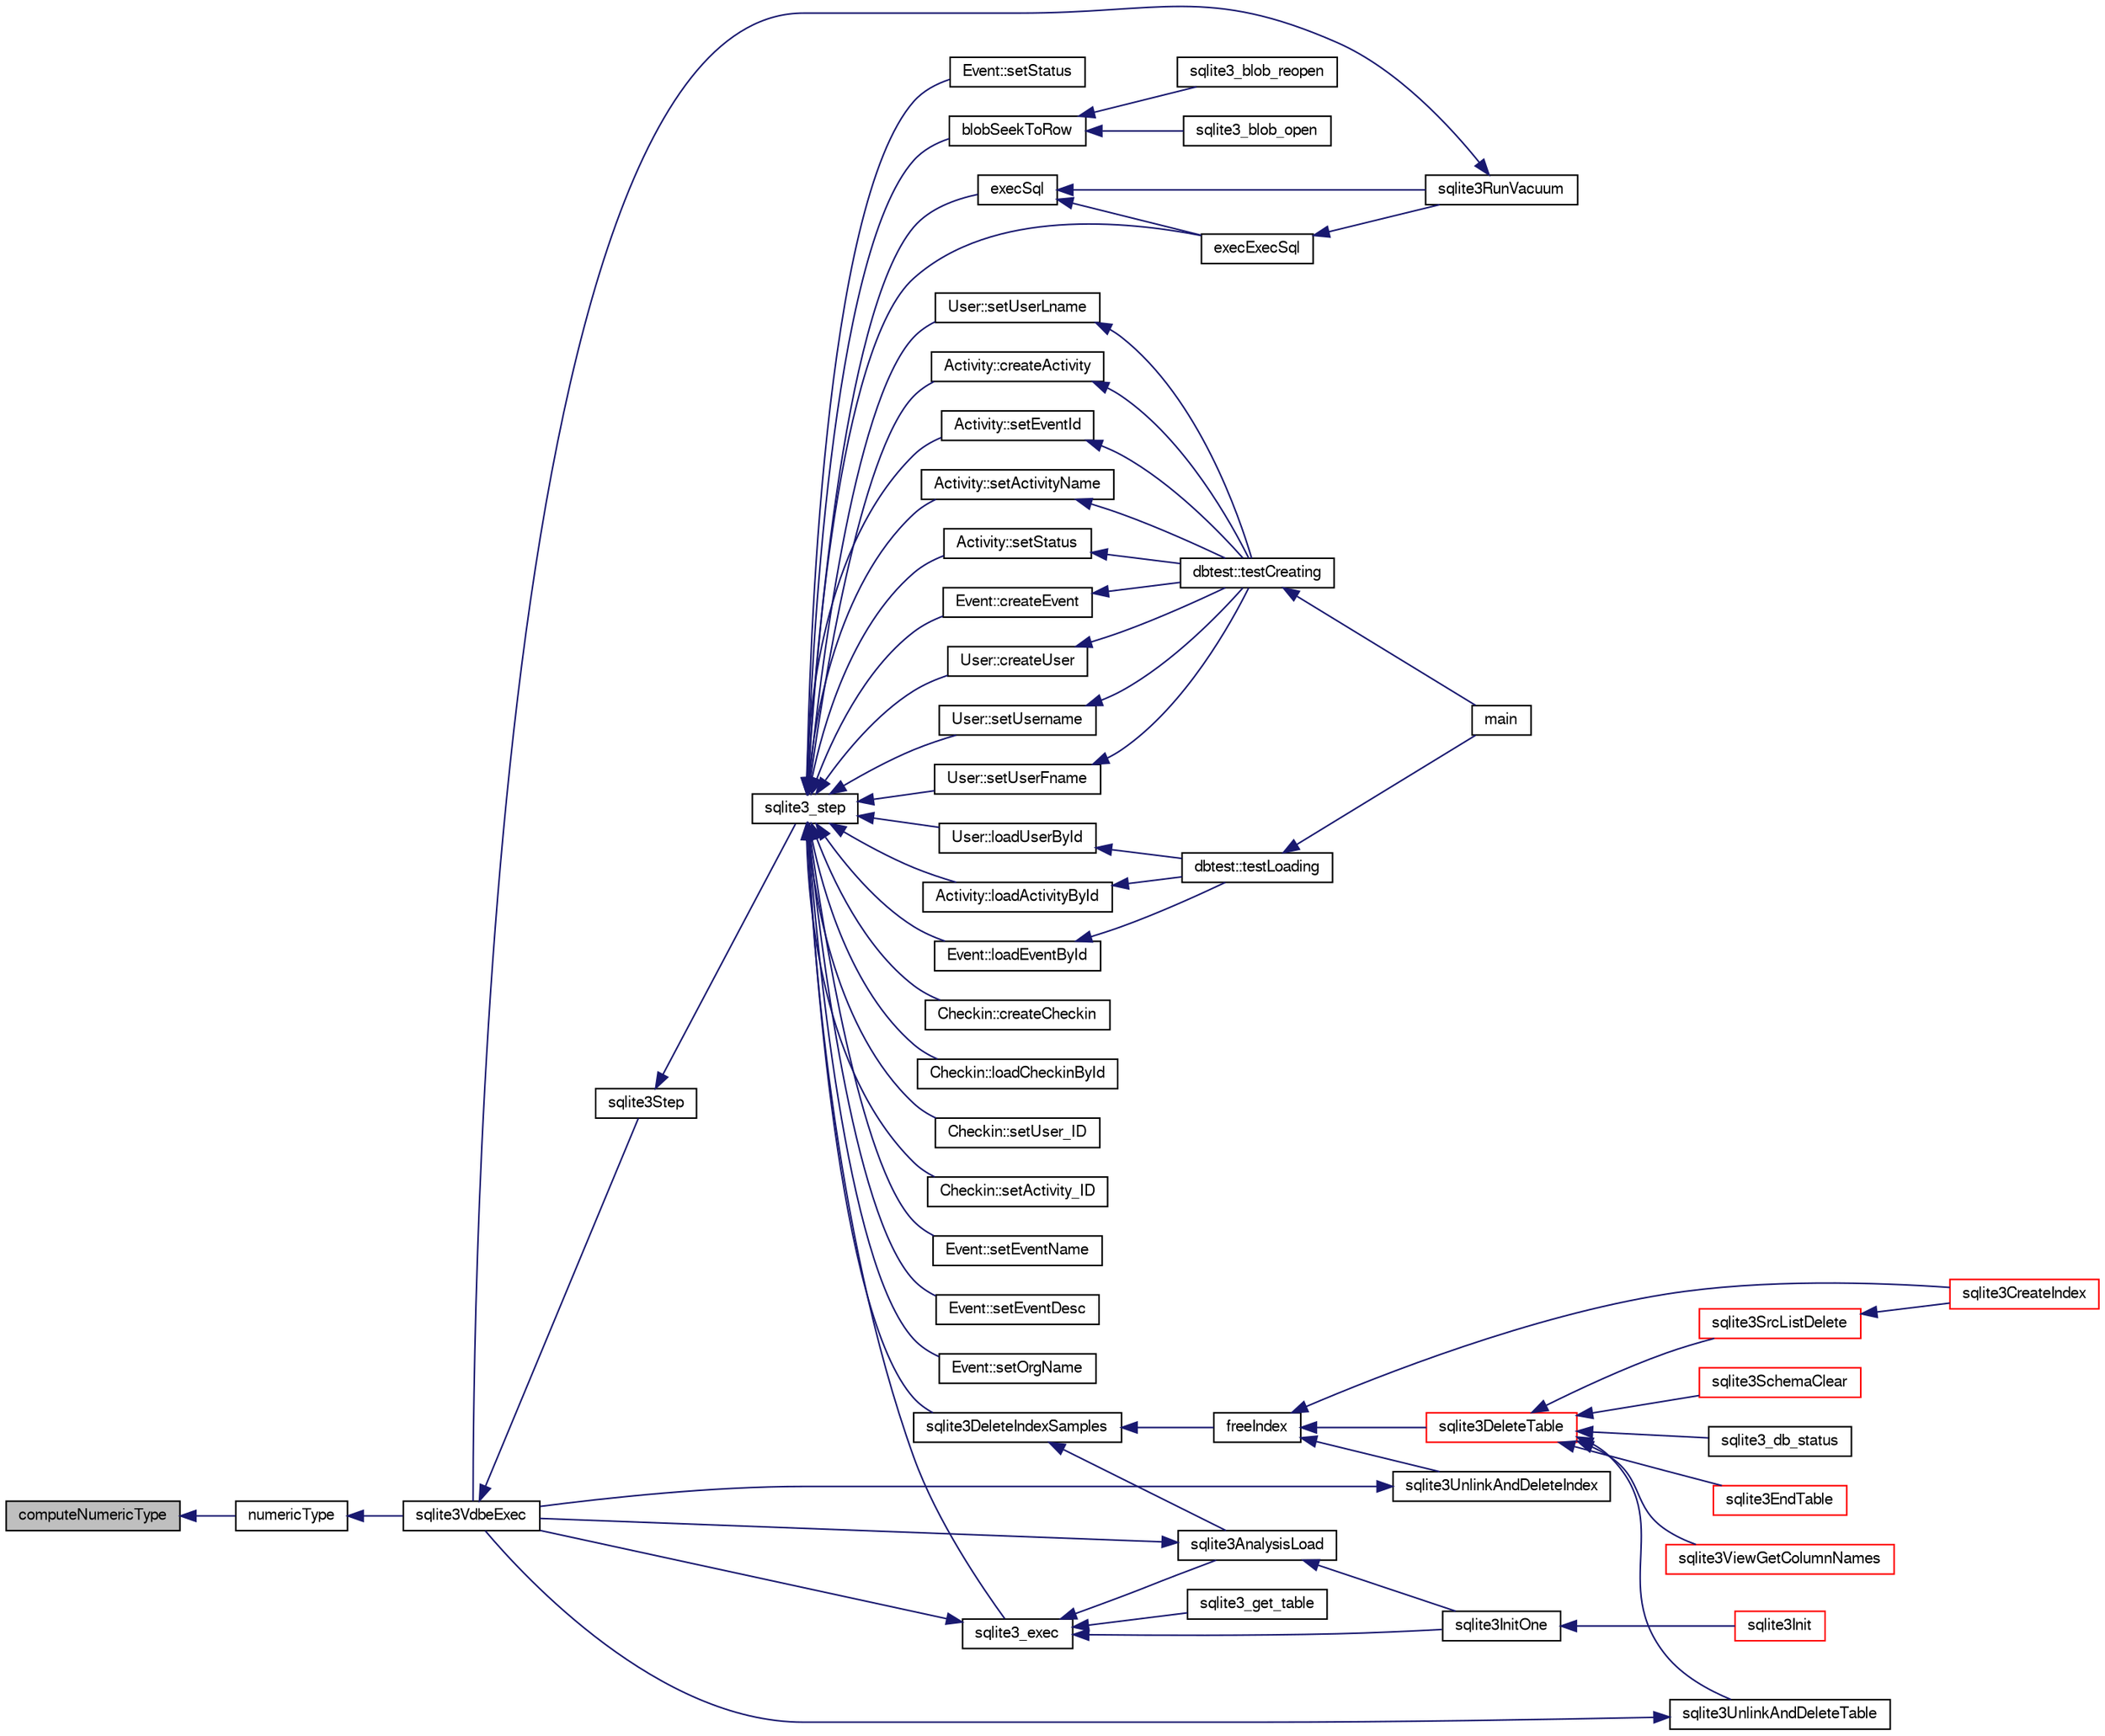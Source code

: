 digraph "computeNumericType"
{
  edge [fontname="FreeSans",fontsize="10",labelfontname="FreeSans",labelfontsize="10"];
  node [fontname="FreeSans",fontsize="10",shape=record];
  rankdir="LR";
  Node66563 [label="computeNumericType",height=0.2,width=0.4,color="black", fillcolor="grey75", style="filled", fontcolor="black"];
  Node66563 -> Node66564 [dir="back",color="midnightblue",fontsize="10",style="solid",fontname="FreeSans"];
  Node66564 [label="numericType",height=0.2,width=0.4,color="black", fillcolor="white", style="filled",URL="$sqlite3_8c.html#a46b5ef2f9ddcd83e0c8ae42dcffe8052"];
  Node66564 -> Node66565 [dir="back",color="midnightblue",fontsize="10",style="solid",fontname="FreeSans"];
  Node66565 [label="sqlite3VdbeExec",height=0.2,width=0.4,color="black", fillcolor="white", style="filled",URL="$sqlite3_8c.html#a8ce40a614bdc56719c4d642b1e4dfb21"];
  Node66565 -> Node66566 [dir="back",color="midnightblue",fontsize="10",style="solid",fontname="FreeSans"];
  Node66566 [label="sqlite3Step",height=0.2,width=0.4,color="black", fillcolor="white", style="filled",URL="$sqlite3_8c.html#a3f2872e873e2758a4beedad1d5113554"];
  Node66566 -> Node66567 [dir="back",color="midnightblue",fontsize="10",style="solid",fontname="FreeSans"];
  Node66567 [label="sqlite3_step",height=0.2,width=0.4,color="black", fillcolor="white", style="filled",URL="$sqlite3_8h.html#ac1e491ce36b7471eb28387f7d3c74334"];
  Node66567 -> Node66568 [dir="back",color="midnightblue",fontsize="10",style="solid",fontname="FreeSans"];
  Node66568 [label="Activity::createActivity",height=0.2,width=0.4,color="black", fillcolor="white", style="filled",URL="$classActivity.html#a813cc5e52c14ab49b39014c134e3425b"];
  Node66568 -> Node66569 [dir="back",color="midnightblue",fontsize="10",style="solid",fontname="FreeSans"];
  Node66569 [label="dbtest::testCreating",height=0.2,width=0.4,color="black", fillcolor="white", style="filled",URL="$classdbtest.html#a8193e88a7df657069c8a6bd09c8243b7"];
  Node66569 -> Node66570 [dir="back",color="midnightblue",fontsize="10",style="solid",fontname="FreeSans"];
  Node66570 [label="main",height=0.2,width=0.4,color="black", fillcolor="white", style="filled",URL="$test_8cpp.html#ae66f6b31b5ad750f1fe042a706a4e3d4"];
  Node66567 -> Node66571 [dir="back",color="midnightblue",fontsize="10",style="solid",fontname="FreeSans"];
  Node66571 [label="Activity::loadActivityById",height=0.2,width=0.4,color="black", fillcolor="white", style="filled",URL="$classActivity.html#abe4ffb4f08a47212ebf9013259d9e7fd"];
  Node66571 -> Node66572 [dir="back",color="midnightblue",fontsize="10",style="solid",fontname="FreeSans"];
  Node66572 [label="dbtest::testLoading",height=0.2,width=0.4,color="black", fillcolor="white", style="filled",URL="$classdbtest.html#a6f98d82a2c8e2b9040848763504ddae1"];
  Node66572 -> Node66570 [dir="back",color="midnightblue",fontsize="10",style="solid",fontname="FreeSans"];
  Node66567 -> Node66573 [dir="back",color="midnightblue",fontsize="10",style="solid",fontname="FreeSans"];
  Node66573 [label="Activity::setEventId",height=0.2,width=0.4,color="black", fillcolor="white", style="filled",URL="$classActivity.html#adb1d0fd0d08f473e068f0a4086bfa9ca"];
  Node66573 -> Node66569 [dir="back",color="midnightblue",fontsize="10",style="solid",fontname="FreeSans"];
  Node66567 -> Node66574 [dir="back",color="midnightblue",fontsize="10",style="solid",fontname="FreeSans"];
  Node66574 [label="Activity::setActivityName",height=0.2,width=0.4,color="black", fillcolor="white", style="filled",URL="$classActivity.html#a62dc3737b33915a36086f9dd26d16a81"];
  Node66574 -> Node66569 [dir="back",color="midnightblue",fontsize="10",style="solid",fontname="FreeSans"];
  Node66567 -> Node66575 [dir="back",color="midnightblue",fontsize="10",style="solid",fontname="FreeSans"];
  Node66575 [label="Activity::setStatus",height=0.2,width=0.4,color="black", fillcolor="white", style="filled",URL="$classActivity.html#af618135a7738f4d2a7ee147a8ef912ea"];
  Node66575 -> Node66569 [dir="back",color="midnightblue",fontsize="10",style="solid",fontname="FreeSans"];
  Node66567 -> Node66576 [dir="back",color="midnightblue",fontsize="10",style="solid",fontname="FreeSans"];
  Node66576 [label="Checkin::createCheckin",height=0.2,width=0.4,color="black", fillcolor="white", style="filled",URL="$classCheckin.html#a4e40acdf7fff0e607f6de4f24f3a163c"];
  Node66567 -> Node66577 [dir="back",color="midnightblue",fontsize="10",style="solid",fontname="FreeSans"];
  Node66577 [label="Checkin::loadCheckinById",height=0.2,width=0.4,color="black", fillcolor="white", style="filled",URL="$classCheckin.html#a3461f70ea6c68475225f2a07f78a21e0"];
  Node66567 -> Node66578 [dir="back",color="midnightblue",fontsize="10",style="solid",fontname="FreeSans"];
  Node66578 [label="Checkin::setUser_ID",height=0.2,width=0.4,color="black", fillcolor="white", style="filled",URL="$classCheckin.html#a76ab640f4f912876dbebf183db5359c6"];
  Node66567 -> Node66579 [dir="back",color="midnightblue",fontsize="10",style="solid",fontname="FreeSans"];
  Node66579 [label="Checkin::setActivity_ID",height=0.2,width=0.4,color="black", fillcolor="white", style="filled",URL="$classCheckin.html#ab2ff3ec2604ec73a42af25874a00b232"];
  Node66567 -> Node66580 [dir="back",color="midnightblue",fontsize="10",style="solid",fontname="FreeSans"];
  Node66580 [label="Event::createEvent",height=0.2,width=0.4,color="black", fillcolor="white", style="filled",URL="$classEvent.html#a77adb9f4a46ffb32c2d931f0691f5903"];
  Node66580 -> Node66569 [dir="back",color="midnightblue",fontsize="10",style="solid",fontname="FreeSans"];
  Node66567 -> Node66581 [dir="back",color="midnightblue",fontsize="10",style="solid",fontname="FreeSans"];
  Node66581 [label="Event::loadEventById",height=0.2,width=0.4,color="black", fillcolor="white", style="filled",URL="$classEvent.html#afa66cea33f722dbeecb69cc98fdea055"];
  Node66581 -> Node66572 [dir="back",color="midnightblue",fontsize="10",style="solid",fontname="FreeSans"];
  Node66567 -> Node66582 [dir="back",color="midnightblue",fontsize="10",style="solid",fontname="FreeSans"];
  Node66582 [label="Event::setEventName",height=0.2,width=0.4,color="black", fillcolor="white", style="filled",URL="$classEvent.html#a10596b6ca077df05184e30d62b08729d"];
  Node66567 -> Node66583 [dir="back",color="midnightblue",fontsize="10",style="solid",fontname="FreeSans"];
  Node66583 [label="Event::setEventDesc",height=0.2,width=0.4,color="black", fillcolor="white", style="filled",URL="$classEvent.html#ae36b8377dcae792f1c5c4726024c981b"];
  Node66567 -> Node66584 [dir="back",color="midnightblue",fontsize="10",style="solid",fontname="FreeSans"];
  Node66584 [label="Event::setOrgName",height=0.2,width=0.4,color="black", fillcolor="white", style="filled",URL="$classEvent.html#a19aac0f776bd764563a54977656cf680"];
  Node66567 -> Node66585 [dir="back",color="midnightblue",fontsize="10",style="solid",fontname="FreeSans"];
  Node66585 [label="Event::setStatus",height=0.2,width=0.4,color="black", fillcolor="white", style="filled",URL="$classEvent.html#ab0a6b9285af0f4172eb841e2b80f8972"];
  Node66567 -> Node66586 [dir="back",color="midnightblue",fontsize="10",style="solid",fontname="FreeSans"];
  Node66586 [label="blobSeekToRow",height=0.2,width=0.4,color="black", fillcolor="white", style="filled",URL="$sqlite3_8c.html#afff57e13332b98c8a44a7cebe38962ab"];
  Node66586 -> Node66587 [dir="back",color="midnightblue",fontsize="10",style="solid",fontname="FreeSans"];
  Node66587 [label="sqlite3_blob_open",height=0.2,width=0.4,color="black", fillcolor="white", style="filled",URL="$sqlite3_8h.html#adb8ad839a5bdd62a43785132bc7dd518"];
  Node66586 -> Node66588 [dir="back",color="midnightblue",fontsize="10",style="solid",fontname="FreeSans"];
  Node66588 [label="sqlite3_blob_reopen",height=0.2,width=0.4,color="black", fillcolor="white", style="filled",URL="$sqlite3_8h.html#abc77c24fdc0150138490359a94360f7e"];
  Node66567 -> Node66589 [dir="back",color="midnightblue",fontsize="10",style="solid",fontname="FreeSans"];
  Node66589 [label="sqlite3DeleteIndexSamples",height=0.2,width=0.4,color="black", fillcolor="white", style="filled",URL="$sqlite3_8c.html#aaeda0302fbf61397ec009f65bed047ef"];
  Node66589 -> Node66590 [dir="back",color="midnightblue",fontsize="10",style="solid",fontname="FreeSans"];
  Node66590 [label="sqlite3AnalysisLoad",height=0.2,width=0.4,color="black", fillcolor="white", style="filled",URL="$sqlite3_8c.html#a48a2301c27e1d3d68708b9b8761b5a01"];
  Node66590 -> Node66565 [dir="back",color="midnightblue",fontsize="10",style="solid",fontname="FreeSans"];
  Node66590 -> Node66591 [dir="back",color="midnightblue",fontsize="10",style="solid",fontname="FreeSans"];
  Node66591 [label="sqlite3InitOne",height=0.2,width=0.4,color="black", fillcolor="white", style="filled",URL="$sqlite3_8c.html#ac4318b25df65269906b0379251fe9b85"];
  Node66591 -> Node66592 [dir="back",color="midnightblue",fontsize="10",style="solid",fontname="FreeSans"];
  Node66592 [label="sqlite3Init",height=0.2,width=0.4,color="red", fillcolor="white", style="filled",URL="$sqlite3_8c.html#aed74e3dc765631a833f522f425ff5a48"];
  Node66589 -> Node66692 [dir="back",color="midnightblue",fontsize="10",style="solid",fontname="FreeSans"];
  Node66692 [label="freeIndex",height=0.2,width=0.4,color="black", fillcolor="white", style="filled",URL="$sqlite3_8c.html#a00907c99c18d5bcb9d0b38c077146c31"];
  Node66692 -> Node66693 [dir="back",color="midnightblue",fontsize="10",style="solid",fontname="FreeSans"];
  Node66693 [label="sqlite3UnlinkAndDeleteIndex",height=0.2,width=0.4,color="black", fillcolor="white", style="filled",URL="$sqlite3_8c.html#a889f2dcb438c56db37a6d61e9f25e244"];
  Node66693 -> Node66565 [dir="back",color="midnightblue",fontsize="10",style="solid",fontname="FreeSans"];
  Node66692 -> Node66694 [dir="back",color="midnightblue",fontsize="10",style="solid",fontname="FreeSans"];
  Node66694 [label="sqlite3DeleteTable",height=0.2,width=0.4,color="red", fillcolor="white", style="filled",URL="$sqlite3_8c.html#a7fd3d507375a381a3807f92735318973"];
  Node66694 -> Node66695 [dir="back",color="midnightblue",fontsize="10",style="solid",fontname="FreeSans"];
  Node66695 [label="sqlite3_db_status",height=0.2,width=0.4,color="black", fillcolor="white", style="filled",URL="$sqlite3_8h.html#ab64e8333313ee2e44116842711818940"];
  Node66694 -> Node66696 [dir="back",color="midnightblue",fontsize="10",style="solid",fontname="FreeSans"];
  Node66696 [label="sqlite3UnlinkAndDeleteTable",height=0.2,width=0.4,color="black", fillcolor="white", style="filled",URL="$sqlite3_8c.html#a9733677716a49de464f86fff164e9a1b"];
  Node66696 -> Node66565 [dir="back",color="midnightblue",fontsize="10",style="solid",fontname="FreeSans"];
  Node66694 -> Node66607 [dir="back",color="midnightblue",fontsize="10",style="solid",fontname="FreeSans"];
  Node66607 [label="sqlite3EndTable",height=0.2,width=0.4,color="red", fillcolor="white", style="filled",URL="$sqlite3_8c.html#a7b5f2c66c0f0b6f819d970ca389768b0"];
  Node66694 -> Node66642 [dir="back",color="midnightblue",fontsize="10",style="solid",fontname="FreeSans"];
  Node66642 [label="sqlite3ViewGetColumnNames",height=0.2,width=0.4,color="red", fillcolor="white", style="filled",URL="$sqlite3_8c.html#aebc7cd8d9e2bd174ae0a60363d3f6ce8"];
  Node66694 -> Node66697 [dir="back",color="midnightblue",fontsize="10",style="solid",fontname="FreeSans"];
  Node66697 [label="sqlite3SrcListDelete",height=0.2,width=0.4,color="red", fillcolor="white", style="filled",URL="$sqlite3_8c.html#acc250a3e5e7fd8889a16a9f28e3e7312"];
  Node66697 -> Node66604 [dir="back",color="midnightblue",fontsize="10",style="solid",fontname="FreeSans"];
  Node66604 [label="sqlite3CreateIndex",height=0.2,width=0.4,color="red", fillcolor="white", style="filled",URL="$sqlite3_8c.html#a8dbe5e590ab6c58a8c45f34f7c81e825"];
  Node66694 -> Node66774 [dir="back",color="midnightblue",fontsize="10",style="solid",fontname="FreeSans"];
  Node66774 [label="sqlite3SchemaClear",height=0.2,width=0.4,color="red", fillcolor="white", style="filled",URL="$sqlite3_8c.html#a927c603430267e42c56ab38ca221322a"];
  Node66692 -> Node66604 [dir="back",color="midnightblue",fontsize="10",style="solid",fontname="FreeSans"];
  Node66567 -> Node66758 [dir="back",color="midnightblue",fontsize="10",style="solid",fontname="FreeSans"];
  Node66758 [label="sqlite3_exec",height=0.2,width=0.4,color="black", fillcolor="white", style="filled",URL="$sqlite3_8h.html#a97487ec8150e0bcc8fa392ab8f0e24db"];
  Node66758 -> Node66565 [dir="back",color="midnightblue",fontsize="10",style="solid",fontname="FreeSans"];
  Node66758 -> Node66590 [dir="back",color="midnightblue",fontsize="10",style="solid",fontname="FreeSans"];
  Node66758 -> Node66591 [dir="back",color="midnightblue",fontsize="10",style="solid",fontname="FreeSans"];
  Node66758 -> Node66759 [dir="back",color="midnightblue",fontsize="10",style="solid",fontname="FreeSans"];
  Node66759 [label="sqlite3_get_table",height=0.2,width=0.4,color="black", fillcolor="white", style="filled",URL="$sqlite3_8h.html#a5effeac4e12df57beaa35c5be1f61579"];
  Node66567 -> Node66749 [dir="back",color="midnightblue",fontsize="10",style="solid",fontname="FreeSans"];
  Node66749 [label="execSql",height=0.2,width=0.4,color="black", fillcolor="white", style="filled",URL="$sqlite3_8c.html#a7d16651b98a110662f4c265eff0246cb"];
  Node66749 -> Node66750 [dir="back",color="midnightblue",fontsize="10",style="solid",fontname="FreeSans"];
  Node66750 [label="execExecSql",height=0.2,width=0.4,color="black", fillcolor="white", style="filled",URL="$sqlite3_8c.html#ac1be09a6c047f21133d16378d301e0d4"];
  Node66750 -> Node66751 [dir="back",color="midnightblue",fontsize="10",style="solid",fontname="FreeSans"];
  Node66751 [label="sqlite3RunVacuum",height=0.2,width=0.4,color="black", fillcolor="white", style="filled",URL="$sqlite3_8c.html#a5e83ddc7b3e7e8e79ad5d1fc92de1d2f"];
  Node66751 -> Node66565 [dir="back",color="midnightblue",fontsize="10",style="solid",fontname="FreeSans"];
  Node66749 -> Node66751 [dir="back",color="midnightblue",fontsize="10",style="solid",fontname="FreeSans"];
  Node66567 -> Node66750 [dir="back",color="midnightblue",fontsize="10",style="solid",fontname="FreeSans"];
  Node66567 -> Node66752 [dir="back",color="midnightblue",fontsize="10",style="solid",fontname="FreeSans"];
  Node66752 [label="User::createUser",height=0.2,width=0.4,color="black", fillcolor="white", style="filled",URL="$classUser.html#a22ed673939e8cc0a136130b809bba513"];
  Node66752 -> Node66569 [dir="back",color="midnightblue",fontsize="10",style="solid",fontname="FreeSans"];
  Node66567 -> Node66753 [dir="back",color="midnightblue",fontsize="10",style="solid",fontname="FreeSans"];
  Node66753 [label="User::loadUserById",height=0.2,width=0.4,color="black", fillcolor="white", style="filled",URL="$classUser.html#a863377665b7fb83c5547dcf9727f5092"];
  Node66753 -> Node66572 [dir="back",color="midnightblue",fontsize="10",style="solid",fontname="FreeSans"];
  Node66567 -> Node66754 [dir="back",color="midnightblue",fontsize="10",style="solid",fontname="FreeSans"];
  Node66754 [label="User::setUsername",height=0.2,width=0.4,color="black", fillcolor="white", style="filled",URL="$classUser.html#aa0497022a136cb78de785b0a39ae60b1"];
  Node66754 -> Node66569 [dir="back",color="midnightblue",fontsize="10",style="solid",fontname="FreeSans"];
  Node66567 -> Node66755 [dir="back",color="midnightblue",fontsize="10",style="solid",fontname="FreeSans"];
  Node66755 [label="User::setUserFname",height=0.2,width=0.4,color="black", fillcolor="white", style="filled",URL="$classUser.html#a72657eb55cd0ca437b4841a43f19912f"];
  Node66755 -> Node66569 [dir="back",color="midnightblue",fontsize="10",style="solid",fontname="FreeSans"];
  Node66567 -> Node66756 [dir="back",color="midnightblue",fontsize="10",style="solid",fontname="FreeSans"];
  Node66756 [label="User::setUserLname",height=0.2,width=0.4,color="black", fillcolor="white", style="filled",URL="$classUser.html#aa25973387e5afe1aa6f60dd6545e33b5"];
  Node66756 -> Node66569 [dir="back",color="midnightblue",fontsize="10",style="solid",fontname="FreeSans"];
}
